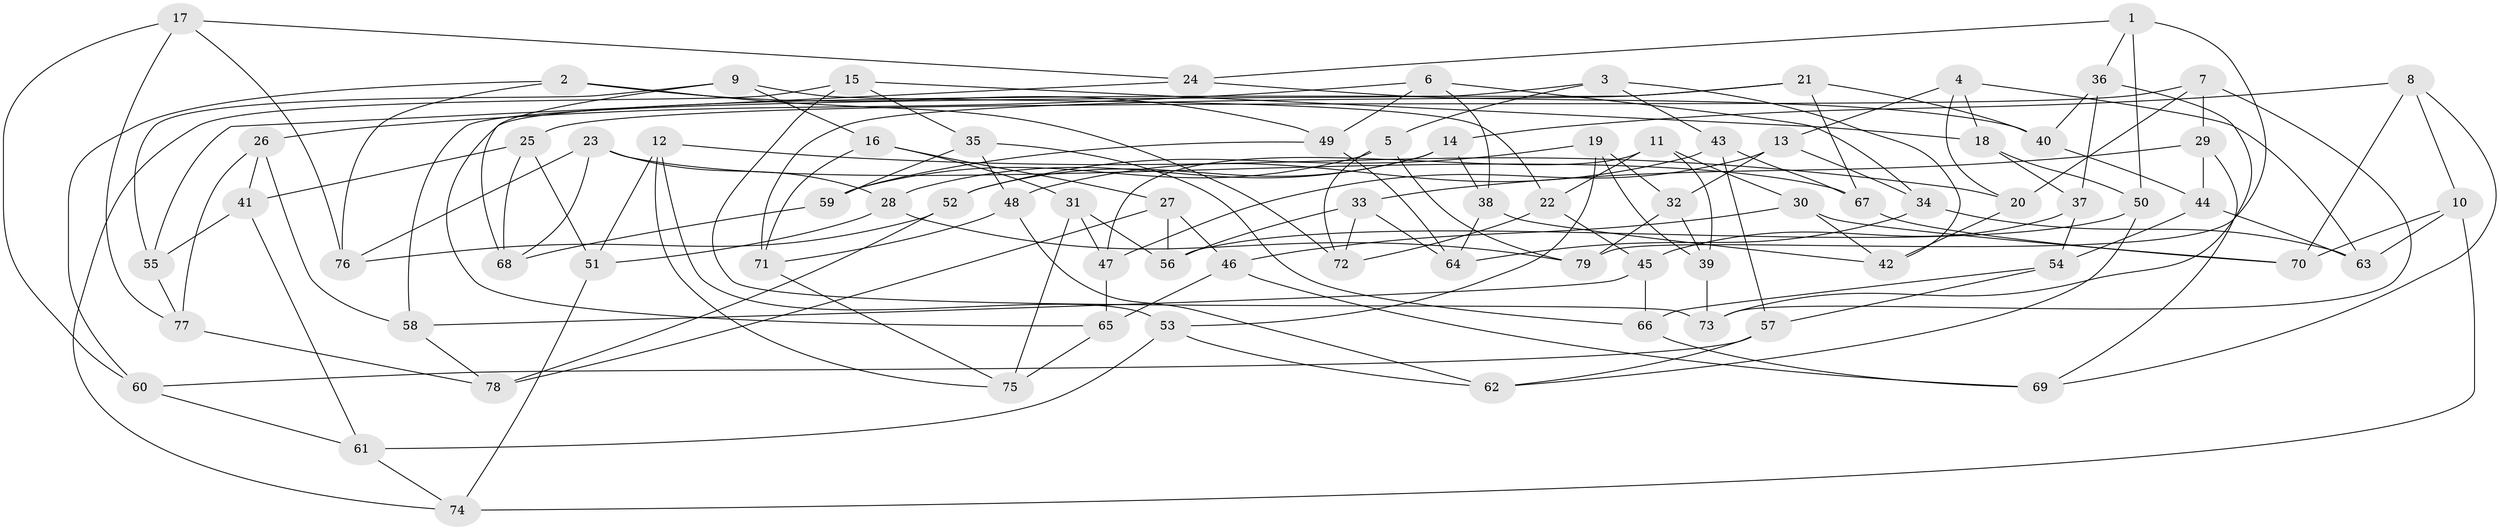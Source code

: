 // Generated by graph-tools (version 1.1) at 2025/26/03/09/25 03:26:54]
// undirected, 79 vertices, 158 edges
graph export_dot {
graph [start="1"]
  node [color=gray90,style=filled];
  1;
  2;
  3;
  4;
  5;
  6;
  7;
  8;
  9;
  10;
  11;
  12;
  13;
  14;
  15;
  16;
  17;
  18;
  19;
  20;
  21;
  22;
  23;
  24;
  25;
  26;
  27;
  28;
  29;
  30;
  31;
  32;
  33;
  34;
  35;
  36;
  37;
  38;
  39;
  40;
  41;
  42;
  43;
  44;
  45;
  46;
  47;
  48;
  49;
  50;
  51;
  52;
  53;
  54;
  55;
  56;
  57;
  58;
  59;
  60;
  61;
  62;
  63;
  64;
  65;
  66;
  67;
  68;
  69;
  70;
  71;
  72;
  73;
  74;
  75;
  76;
  77;
  78;
  79;
  1 -- 36;
  1 -- 79;
  1 -- 24;
  1 -- 50;
  2 -- 49;
  2 -- 60;
  2 -- 72;
  2 -- 76;
  3 -- 58;
  3 -- 42;
  3 -- 5;
  3 -- 43;
  4 -- 18;
  4 -- 20;
  4 -- 13;
  4 -- 63;
  5 -- 59;
  5 -- 72;
  5 -- 79;
  6 -- 38;
  6 -- 26;
  6 -- 49;
  6 -- 34;
  7 -- 20;
  7 -- 25;
  7 -- 73;
  7 -- 29;
  8 -- 69;
  8 -- 70;
  8 -- 14;
  8 -- 10;
  9 -- 22;
  9 -- 68;
  9 -- 55;
  9 -- 16;
  10 -- 70;
  10 -- 74;
  10 -- 63;
  11 -- 47;
  11 -- 30;
  11 -- 22;
  11 -- 39;
  12 -- 53;
  12 -- 75;
  12 -- 51;
  12 -- 20;
  13 -- 34;
  13 -- 32;
  13 -- 47;
  14 -- 28;
  14 -- 52;
  14 -- 38;
  15 -- 18;
  15 -- 74;
  15 -- 73;
  15 -- 35;
  16 -- 71;
  16 -- 27;
  16 -- 31;
  17 -- 76;
  17 -- 60;
  17 -- 77;
  17 -- 24;
  18 -- 37;
  18 -- 50;
  19 -- 39;
  19 -- 53;
  19 -- 32;
  19 -- 52;
  20 -- 42;
  21 -- 67;
  21 -- 71;
  21 -- 65;
  21 -- 40;
  22 -- 45;
  22 -- 72;
  23 -- 68;
  23 -- 28;
  23 -- 76;
  23 -- 67;
  24 -- 55;
  24 -- 40;
  25 -- 51;
  25 -- 41;
  25 -- 68;
  26 -- 41;
  26 -- 58;
  26 -- 77;
  27 -- 46;
  27 -- 78;
  27 -- 56;
  28 -- 51;
  28 -- 79;
  29 -- 69;
  29 -- 44;
  29 -- 33;
  30 -- 70;
  30 -- 42;
  30 -- 46;
  31 -- 47;
  31 -- 56;
  31 -- 75;
  32 -- 79;
  32 -- 39;
  33 -- 72;
  33 -- 56;
  33 -- 64;
  34 -- 63;
  34 -- 64;
  35 -- 48;
  35 -- 59;
  35 -- 66;
  36 -- 73;
  36 -- 37;
  36 -- 40;
  37 -- 45;
  37 -- 54;
  38 -- 42;
  38 -- 64;
  39 -- 73;
  40 -- 44;
  41 -- 61;
  41 -- 55;
  43 -- 48;
  43 -- 57;
  43 -- 67;
  44 -- 63;
  44 -- 54;
  45 -- 58;
  45 -- 66;
  46 -- 65;
  46 -- 69;
  47 -- 65;
  48 -- 62;
  48 -- 71;
  49 -- 64;
  49 -- 59;
  50 -- 62;
  50 -- 56;
  51 -- 74;
  52 -- 76;
  52 -- 78;
  53 -- 62;
  53 -- 61;
  54 -- 57;
  54 -- 66;
  55 -- 77;
  57 -- 62;
  57 -- 60;
  58 -- 78;
  59 -- 68;
  60 -- 61;
  61 -- 74;
  65 -- 75;
  66 -- 69;
  67 -- 70;
  71 -- 75;
  77 -- 78;
}
